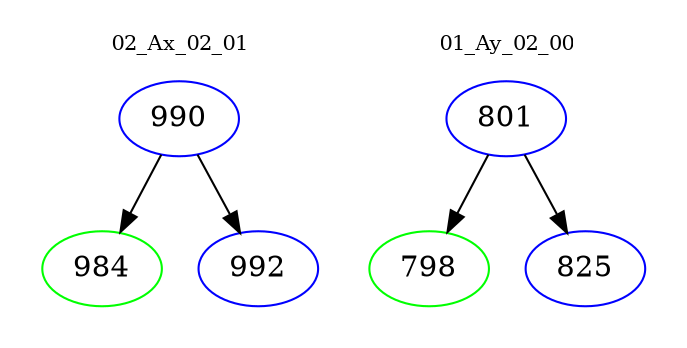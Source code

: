 digraph{
subgraph cluster_0 {
color = white
label = "02_Ax_02_01";
fontsize=10;
T0_990 [label="990", color="blue"]
T0_990 -> T0_984 [color="black"]
T0_984 [label="984", color="green"]
T0_990 -> T0_992 [color="black"]
T0_992 [label="992", color="blue"]
}
subgraph cluster_1 {
color = white
label = "01_Ay_02_00";
fontsize=10;
T1_801 [label="801", color="blue"]
T1_801 -> T1_798 [color="black"]
T1_798 [label="798", color="green"]
T1_801 -> T1_825 [color="black"]
T1_825 [label="825", color="blue"]
}
}
